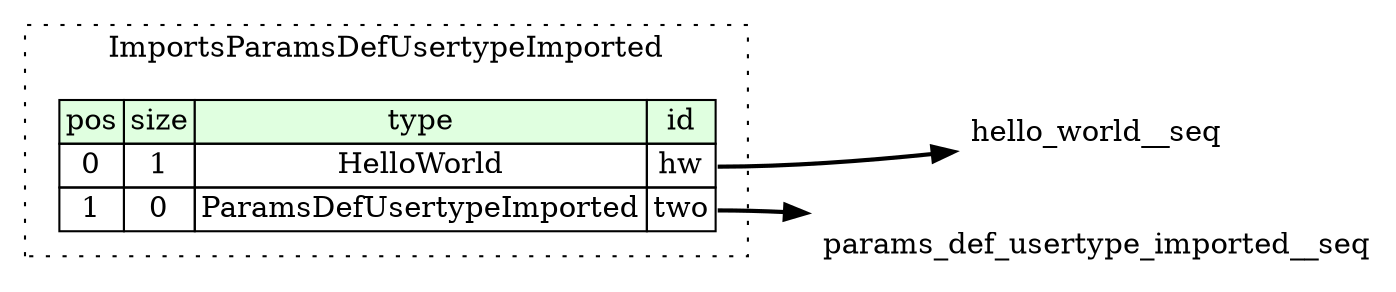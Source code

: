 digraph {
	rankdir=LR;
	node [shape=plaintext];
	subgraph cluster__imports_params_def_usertype_imported {
		label="ImportsParamsDefUsertypeImported";
		graph[style=dotted];

		imports_params_def_usertype_imported__seq [label=<<TABLE BORDER="0" CELLBORDER="1" CELLSPACING="0">
			<TR><TD BGCOLOR="#E0FFE0">pos</TD><TD BGCOLOR="#E0FFE0">size</TD><TD BGCOLOR="#E0FFE0">type</TD><TD BGCOLOR="#E0FFE0">id</TD></TR>
			<TR><TD PORT="hw_pos">0</TD><TD PORT="hw_size">1</TD><TD>HelloWorld</TD><TD PORT="hw_type">hw</TD></TR>
			<TR><TD PORT="two_pos">1</TD><TD PORT="two_size">0</TD><TD>ParamsDefUsertypeImported</TD><TD PORT="two_type">two</TD></TR>
		</TABLE>>];
	}
	imports_params_def_usertype_imported__seq:hw_type -> hello_world__seq [style=bold];
	imports_params_def_usertype_imported__seq:two_type -> params_def_usertype_imported__seq [style=bold];
}
